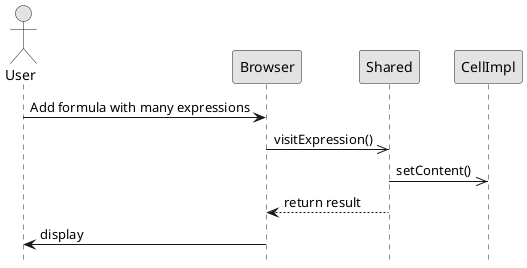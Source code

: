 @startuml  analysis1

skinparam monochrome true
skinparam shadowing false
hide footbox

actor User

User -> Browser : Add formula with many expressions
Browser ->> Shared : visitExpression()
Shared ->> CellImpl : setContent()

Shared --> Browser : return result
Browser -> User : display

@enduml